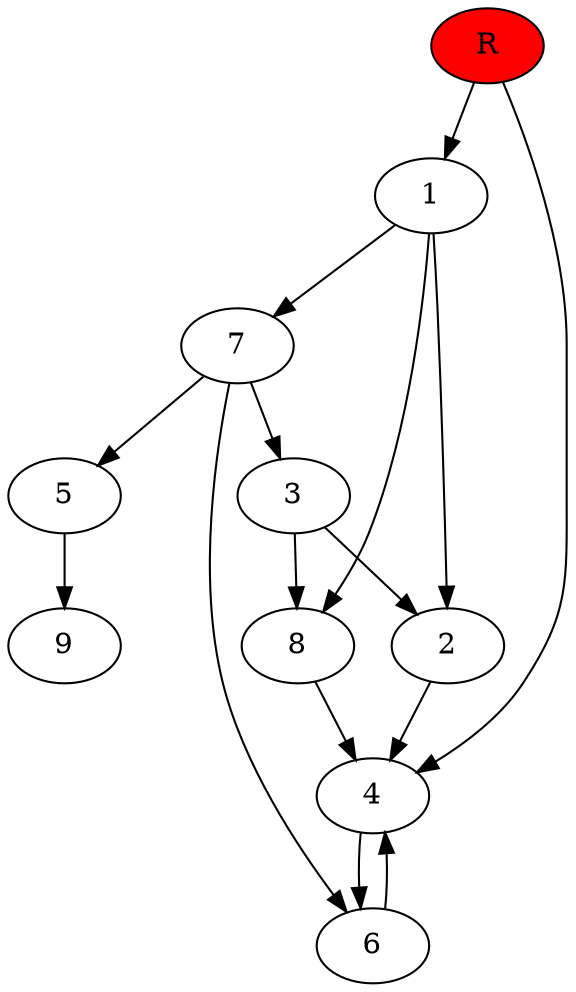 digraph prb20587 {
	1
	2
	3
	4
	5
	6
	7
	8
	R [fillcolor="#ff0000" style=filled]
	1 -> 2
	1 -> 7
	1 -> 8
	2 -> 4
	3 -> 2
	3 -> 8
	4 -> 6
	5 -> 9
	6 -> 4
	7 -> 3
	7 -> 5
	7 -> 6
	8 -> 4
	R -> 1
	R -> 4
}
